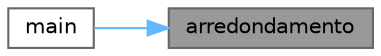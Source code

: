 digraph "arredondamento"
{
 // LATEX_PDF_SIZE
  bgcolor="transparent";
  edge [fontname=Helvetica,fontsize=10,labelfontname=Helvetica,labelfontsize=10];
  node [fontname=Helvetica,fontsize=10,shape=box,height=0.2,width=0.4];
  rankdir="RL";
  Node1 [id="Node000001",label="arredondamento",height=0.2,width=0.4,color="gray40", fillcolor="grey60", style="filled", fontcolor="black",tooltip="Arredonda um número para a precisão especificada."];
  Node1 -> Node2 [id="edge1_Node000001_Node000002",dir="back",color="steelblue1",style="solid",tooltip=" "];
  Node2 [id="Node000002",label="main",height=0.2,width=0.4,color="grey40", fillcolor="white", style="filled",URL="$_c_xC3_xB3digo_01documentado_8c.html#ae66f6b31b5ad750f1fe042a706a4e3d4",tooltip="Função principal do programa."];
}
